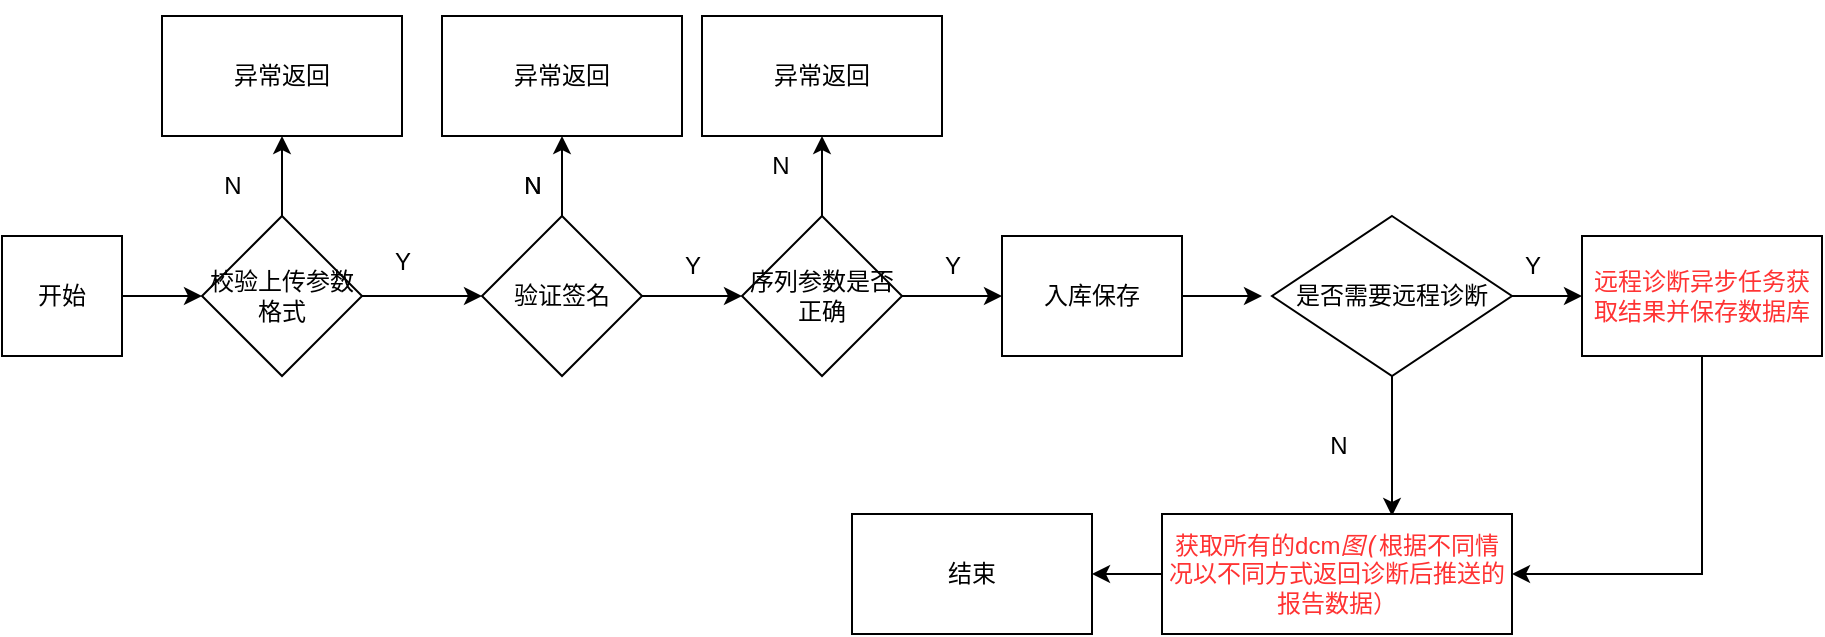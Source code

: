 <mxfile version="22.1.16" type="github">
  <diagram name="第 1 页" id="tiFzKiLhvS5umNf-dTwE">
    <mxGraphModel dx="1674" dy="746" grid="1" gridSize="10" guides="1" tooltips="1" connect="1" arrows="1" fold="1" page="1" pageScale="1" pageWidth="827" pageHeight="1169" math="0" shadow="0">
      <root>
        <mxCell id="0" />
        <mxCell id="1" parent="0" />
        <mxCell id="45P3nktugurUnX2vSybm-3" value="" style="edgeStyle=orthogonalEdgeStyle;rounded=0;orthogonalLoop=1;jettySize=auto;html=1;" parent="1" source="45P3nktugurUnX2vSybm-1" target="45P3nktugurUnX2vSybm-4" edge="1">
          <mxGeometry relative="1" as="geometry">
            <mxPoint x="110" y="180" as="targetPoint" />
          </mxGeometry>
        </mxCell>
        <mxCell id="45P3nktugurUnX2vSybm-1" value="开始" style="rounded=0;whiteSpace=wrap;html=1;" parent="1" vertex="1">
          <mxGeometry x="10" y="150" width="60" height="60" as="geometry" />
        </mxCell>
        <mxCell id="45P3nktugurUnX2vSybm-6" value="" style="edgeStyle=orthogonalEdgeStyle;rounded=0;orthogonalLoop=1;jettySize=auto;html=1;" parent="1" source="45P3nktugurUnX2vSybm-4" target="45P3nktugurUnX2vSybm-5" edge="1">
          <mxGeometry relative="1" as="geometry" />
        </mxCell>
        <mxCell id="45P3nktugurUnX2vSybm-10" value="" style="edgeStyle=orthogonalEdgeStyle;rounded=0;orthogonalLoop=1;jettySize=auto;html=1;" parent="1" source="45P3nktugurUnX2vSybm-4" edge="1">
          <mxGeometry relative="1" as="geometry">
            <mxPoint x="250" y="180" as="targetPoint" />
          </mxGeometry>
        </mxCell>
        <mxCell id="45P3nktugurUnX2vSybm-4" value="校验上传参数格式" style="rhombus;whiteSpace=wrap;html=1;" parent="1" vertex="1">
          <mxGeometry x="110" y="140" width="80" height="80" as="geometry" />
        </mxCell>
        <mxCell id="45P3nktugurUnX2vSybm-5" value="异常返回" style="whiteSpace=wrap;html=1;" parent="1" vertex="1">
          <mxGeometry x="90" y="40" width="120" height="60" as="geometry" />
        </mxCell>
        <mxCell id="45P3nktugurUnX2vSybm-12" style="edgeStyle=orthogonalEdgeStyle;rounded=0;orthogonalLoop=1;jettySize=auto;html=1;exitX=1;exitY=0.5;exitDx=0;exitDy=0;" parent="1" source="45P3nktugurUnX2vSybm-11" target="45P3nktugurUnX2vSybm-13" edge="1">
          <mxGeometry relative="1" as="geometry">
            <mxPoint x="360" y="180" as="targetPoint" />
          </mxGeometry>
        </mxCell>
        <mxCell id="45P3nktugurUnX2vSybm-19" style="edgeStyle=orthogonalEdgeStyle;rounded=0;orthogonalLoop=1;jettySize=auto;html=1;exitX=0.5;exitY=0;exitDx=0;exitDy=0;" parent="1" source="45P3nktugurUnX2vSybm-20" edge="1">
          <mxGeometry relative="1" as="geometry">
            <mxPoint x="290" y="70" as="targetPoint" />
          </mxGeometry>
        </mxCell>
        <mxCell id="45P3nktugurUnX2vSybm-11" value="验证签名" style="rhombus;whiteSpace=wrap;html=1;" parent="1" vertex="1">
          <mxGeometry x="250" y="140" width="80" height="80" as="geometry" />
        </mxCell>
        <mxCell id="45P3nktugurUnX2vSybm-21" style="edgeStyle=orthogonalEdgeStyle;rounded=0;orthogonalLoop=1;jettySize=auto;html=1;exitX=0.5;exitY=0;exitDx=0;exitDy=0;entryX=0.5;entryY=1;entryDx=0;entryDy=0;" parent="1" source="45P3nktugurUnX2vSybm-13" target="45P3nktugurUnX2vSybm-23" edge="1">
          <mxGeometry relative="1" as="geometry">
            <mxPoint x="400" y="90" as="targetPoint" />
          </mxGeometry>
        </mxCell>
        <mxCell id="45P3nktugurUnX2vSybm-25" style="edgeStyle=orthogonalEdgeStyle;rounded=0;orthogonalLoop=1;jettySize=auto;html=1;exitX=1;exitY=0.5;exitDx=0;exitDy=0;" parent="1" source="45P3nktugurUnX2vSybm-13" edge="1">
          <mxGeometry relative="1" as="geometry">
            <mxPoint x="510" y="180" as="targetPoint" />
          </mxGeometry>
        </mxCell>
        <mxCell id="45P3nktugurUnX2vSybm-13" value="序列参数是否正确" style="rhombus;whiteSpace=wrap;html=1;" parent="1" vertex="1">
          <mxGeometry x="380" y="140" width="80" height="80" as="geometry" />
        </mxCell>
        <mxCell id="45P3nktugurUnX2vSybm-23" value="异常返回" style="whiteSpace=wrap;html=1;" parent="1" vertex="1">
          <mxGeometry x="360" y="40" width="120" height="60" as="geometry" />
        </mxCell>
        <mxCell id="45P3nktugurUnX2vSybm-28" style="edgeStyle=orthogonalEdgeStyle;rounded=0;orthogonalLoop=1;jettySize=auto;html=1;exitX=1;exitY=0.5;exitDx=0;exitDy=0;" parent="1" source="45P3nktugurUnX2vSybm-27" edge="1">
          <mxGeometry relative="1" as="geometry">
            <mxPoint x="640" y="180" as="targetPoint" />
          </mxGeometry>
        </mxCell>
        <mxCell id="45P3nktugurUnX2vSybm-27" value="入库保存" style="rounded=0;whiteSpace=wrap;html=1;" parent="1" vertex="1">
          <mxGeometry x="510" y="150" width="90" height="60" as="geometry" />
        </mxCell>
        <mxCell id="45P3nktugurUnX2vSybm-35" style="edgeStyle=orthogonalEdgeStyle;rounded=0;orthogonalLoop=1;jettySize=auto;html=1;exitX=0.5;exitY=1;exitDx=0;exitDy=0;" parent="1" source="45P3nktugurUnX2vSybm-31" edge="1">
          <mxGeometry relative="1" as="geometry">
            <mxPoint x="705" y="290" as="targetPoint" />
          </mxGeometry>
        </mxCell>
        <mxCell id="45P3nktugurUnX2vSybm-40" style="edgeStyle=orthogonalEdgeStyle;rounded=0;orthogonalLoop=1;jettySize=auto;html=1;exitX=1;exitY=0.5;exitDx=0;exitDy=0;" parent="1" source="45P3nktugurUnX2vSybm-31" edge="1">
          <mxGeometry relative="1" as="geometry">
            <mxPoint x="800" y="180" as="targetPoint" />
          </mxGeometry>
        </mxCell>
        <mxCell id="45P3nktugurUnX2vSybm-31" value="是否需要远程诊断" style="rhombus;whiteSpace=wrap;html=1;" parent="1" vertex="1">
          <mxGeometry x="645" y="140" width="120" height="80" as="geometry" />
        </mxCell>
        <mxCell id="45P3nktugurUnX2vSybm-36" style="edgeStyle=orthogonalEdgeStyle;rounded=0;orthogonalLoop=1;jettySize=auto;html=1;exitX=1;exitY=0.5;exitDx=0;exitDy=0;" parent="1" edge="1">
          <mxGeometry relative="1" as="geometry">
            <mxPoint x="750" y="40" as="targetPoint" />
            <mxPoint x="750" y="40" as="sourcePoint" />
          </mxGeometry>
        </mxCell>
        <mxCell id="45P3nktugurUnX2vSybm-43" style="edgeStyle=orthogonalEdgeStyle;rounded=0;orthogonalLoop=1;jettySize=auto;html=1;exitX=0.5;exitY=1;exitDx=0;exitDy=0;entryX=1;entryY=0.5;entryDx=0;entryDy=0;" parent="1" source="45P3nktugurUnX2vSybm-41" target="45P3nktugurUnX2vSybm-42" edge="1">
          <mxGeometry relative="1" as="geometry" />
        </mxCell>
        <mxCell id="45P3nktugurUnX2vSybm-41" value="&lt;span style=&quot;background-color: rgb(255, 255, 255);&quot;&gt;&lt;font color=&quot;#ff3333&quot;&gt;远程诊断异步任务获取结果并保存数据库&lt;/font&gt;&lt;/span&gt;" style="whiteSpace=wrap;html=1;" parent="1" vertex="1">
          <mxGeometry x="800" y="150" width="120" height="60" as="geometry" />
        </mxCell>
        <mxCell id="G7kyRE-ynwGsbi7kmecN-12" style="edgeStyle=orthogonalEdgeStyle;rounded=0;orthogonalLoop=1;jettySize=auto;html=1;exitX=0;exitY=0.5;exitDx=0;exitDy=0;entryX=1;entryY=0.5;entryDx=0;entryDy=0;" edge="1" parent="1" source="45P3nktugurUnX2vSybm-42" target="45P3nktugurUnX2vSybm-52">
          <mxGeometry relative="1" as="geometry" />
        </mxCell>
        <mxCell id="45P3nktugurUnX2vSybm-42" value="&lt;font color=&quot;#ff3333&quot;&gt;获取所有的dcm&lt;font face=&quot;宋体, monospace&quot;&gt;&lt;i&gt;图(&lt;/i&gt;&lt;/font&gt;&lt;/font&gt;&lt;span style=&quot;color: rgb(255, 51, 51); background-color: rgb(255, 255, 255);&quot;&gt;根据不同情况以不同方式返回诊断后推送的报告数据）&lt;/span&gt;&lt;span style=&quot;background-color: rgb(255, 255, 255);&quot;&gt;&lt;font color=&quot;#ff3333&quot;&gt;&lt;span style=&quot;font-family: 宋体, monospace; font-size: 9pt; font-style: italic;&quot;&gt;&lt;br&gt;&lt;/span&gt;&lt;/font&gt;&lt;/span&gt;" style="rounded=0;whiteSpace=wrap;html=1;" parent="1" vertex="1">
          <mxGeometry x="590" y="289" width="175" height="60" as="geometry" />
        </mxCell>
        <mxCell id="45P3nktugurUnX2vSybm-47" style="edgeStyle=orthogonalEdgeStyle;rounded=0;orthogonalLoop=1;jettySize=auto;html=1;exitX=0.5;exitY=1;exitDx=0;exitDy=0;" parent="1" edge="1">
          <mxGeometry relative="1" as="geometry">
            <mxPoint x="695" y="260" as="sourcePoint" />
            <mxPoint x="695" y="260" as="targetPoint" />
          </mxGeometry>
        </mxCell>
        <mxCell id="45P3nktugurUnX2vSybm-52" value="结束" style="whiteSpace=wrap;html=1;rounded=0;" parent="1" vertex="1">
          <mxGeometry x="435" y="289" width="120" height="60" as="geometry" />
        </mxCell>
        <mxCell id="G7kyRE-ynwGsbi7kmecN-1" value="N" style="text;html=1;align=center;verticalAlign=middle;resizable=0;points=[];autosize=1;strokeColor=none;fillColor=none;" vertex="1" parent="1">
          <mxGeometry x="110" y="110" width="30" height="30" as="geometry" />
        </mxCell>
        <mxCell id="G7kyRE-ynwGsbi7kmecN-2" value="N" style="text;html=1;align=center;verticalAlign=middle;resizable=0;points=[];autosize=1;strokeColor=none;fillColor=none;" vertex="1" parent="1">
          <mxGeometry x="260" y="110" width="30" height="30" as="geometry" />
        </mxCell>
        <mxCell id="G7kyRE-ynwGsbi7kmecN-3" value="N" style="text;html=1;align=center;verticalAlign=middle;resizable=0;points=[];autosize=1;strokeColor=none;fillColor=none;" vertex="1" parent="1">
          <mxGeometry x="384" y="100" width="30" height="30" as="geometry" />
        </mxCell>
        <mxCell id="G7kyRE-ynwGsbi7kmecN-4" value="" style="edgeStyle=orthogonalEdgeStyle;rounded=0;orthogonalLoop=1;jettySize=auto;html=1;exitX=0.5;exitY=0;exitDx=0;exitDy=0;" edge="1" parent="1" source="45P3nktugurUnX2vSybm-11" target="45P3nktugurUnX2vSybm-20">
          <mxGeometry relative="1" as="geometry">
            <mxPoint x="290" y="70" as="targetPoint" />
            <mxPoint x="290" y="140" as="sourcePoint" />
          </mxGeometry>
        </mxCell>
        <mxCell id="45P3nktugurUnX2vSybm-20" value="异常返回" style="whiteSpace=wrap;html=1;" parent="1" vertex="1">
          <mxGeometry x="230" y="40" width="120" height="60" as="geometry" />
        </mxCell>
        <mxCell id="G7kyRE-ynwGsbi7kmecN-5" value="N" style="text;html=1;align=center;verticalAlign=middle;resizable=0;points=[];autosize=1;strokeColor=none;fillColor=none;" vertex="1" parent="1">
          <mxGeometry x="260" y="110" width="30" height="30" as="geometry" />
        </mxCell>
        <mxCell id="G7kyRE-ynwGsbi7kmecN-7" value="N" style="text;html=1;align=center;verticalAlign=middle;resizable=0;points=[];autosize=1;strokeColor=none;fillColor=none;" vertex="1" parent="1">
          <mxGeometry x="662.5" y="240" width="30" height="30" as="geometry" />
        </mxCell>
        <mxCell id="G7kyRE-ynwGsbi7kmecN-8" value="Y" style="text;html=1;align=center;verticalAlign=middle;resizable=0;points=[];autosize=1;strokeColor=none;fillColor=none;" vertex="1" parent="1">
          <mxGeometry x="195" y="148" width="30" height="30" as="geometry" />
        </mxCell>
        <mxCell id="G7kyRE-ynwGsbi7kmecN-9" value="Y" style="text;html=1;align=center;verticalAlign=middle;resizable=0;points=[];autosize=1;strokeColor=none;fillColor=none;" vertex="1" parent="1">
          <mxGeometry x="340" y="150" width="30" height="30" as="geometry" />
        </mxCell>
        <mxCell id="G7kyRE-ynwGsbi7kmecN-10" value="Y" style="text;html=1;align=center;verticalAlign=middle;resizable=0;points=[];autosize=1;strokeColor=none;fillColor=none;" vertex="1" parent="1">
          <mxGeometry x="470" y="150" width="30" height="30" as="geometry" />
        </mxCell>
        <mxCell id="G7kyRE-ynwGsbi7kmecN-11" value="Y" style="text;html=1;align=center;verticalAlign=middle;resizable=0;points=[];autosize=1;strokeColor=none;fillColor=none;" vertex="1" parent="1">
          <mxGeometry x="760" y="150" width="30" height="30" as="geometry" />
        </mxCell>
      </root>
    </mxGraphModel>
  </diagram>
</mxfile>
